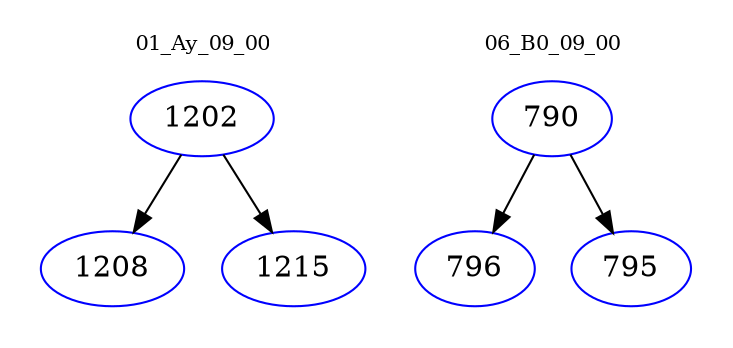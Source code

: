 digraph{
subgraph cluster_0 {
color = white
label = "01_Ay_09_00";
fontsize=10;
T0_1202 [label="1202", color="blue"]
T0_1202 -> T0_1208 [color="black"]
T0_1208 [label="1208", color="blue"]
T0_1202 -> T0_1215 [color="black"]
T0_1215 [label="1215", color="blue"]
}
subgraph cluster_1 {
color = white
label = "06_B0_09_00";
fontsize=10;
T1_790 [label="790", color="blue"]
T1_790 -> T1_796 [color="black"]
T1_796 [label="796", color="blue"]
T1_790 -> T1_795 [color="black"]
T1_795 [label="795", color="blue"]
}
}
